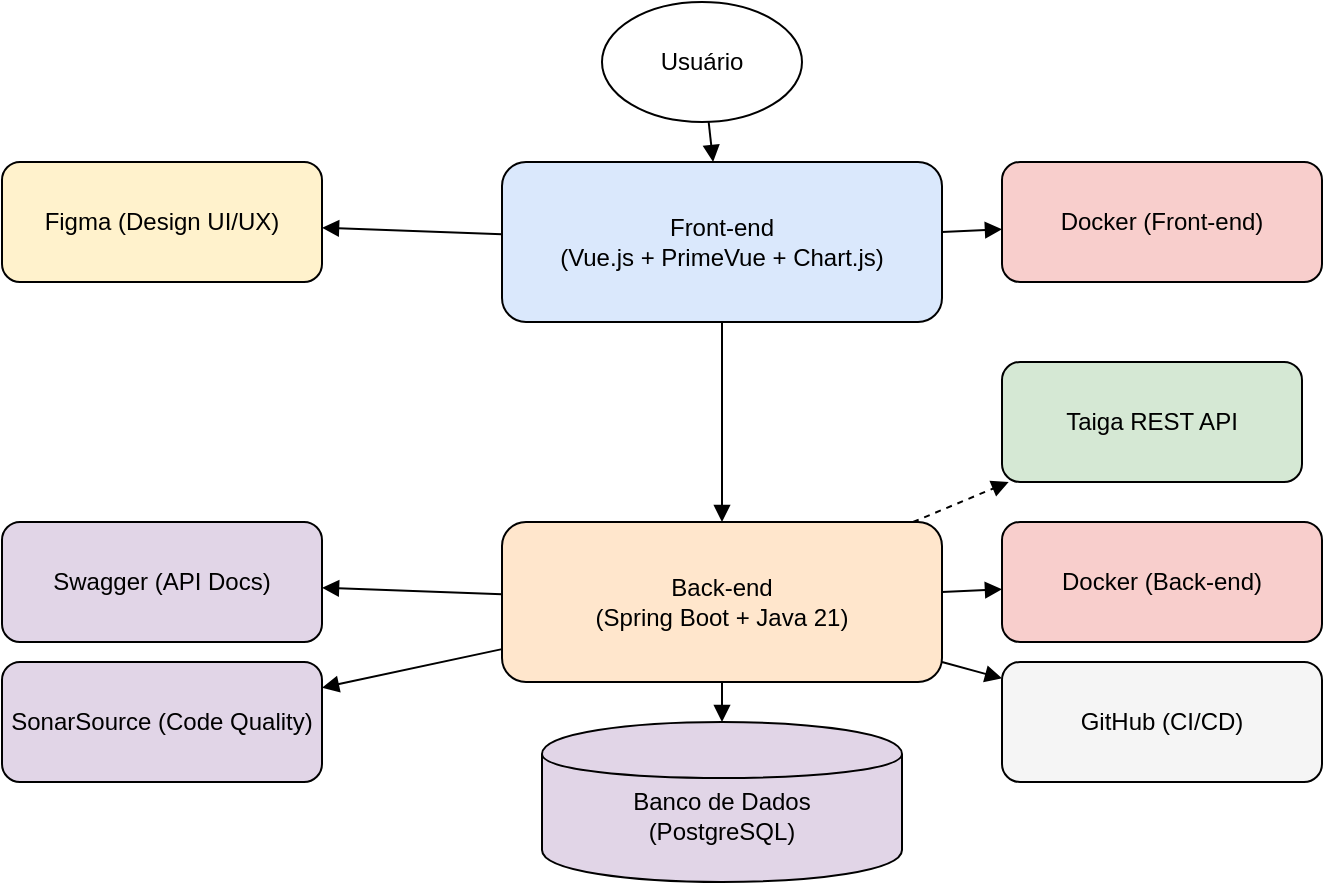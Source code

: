 <mxfile version="27.0.6">
  <diagram name="Arquitetura Vision" id="vision-diagrama">
    <mxGraphModel dx="1034" dy="570" grid="1" gridSize="10" guides="1" tooltips="1" connect="1" arrows="1" fold="1" page="1" pageScale="1" pageWidth="827" pageHeight="1169" math="0" shadow="0">
      <root>
        <mxCell id="0" />
        <mxCell id="1" parent="0" />
        <mxCell id="user" value="Usuário" style="shape=ellipse;whiteSpace=wrap;html=1;" parent="1" vertex="1">
          <mxGeometry x="400" y="20" width="100" height="60" as="geometry" />
        </mxCell>
        <mxCell id="frontend" value="Front-end&#xa;(Vue.js + PrimeVue + Chart.js)" style="shape=rectangle;rounded=1;whiteSpace=wrap;html=1;fillColor=#DAE8FC;" parent="1" vertex="1">
          <mxGeometry x="350" y="100" width="220" height="80" as="geometry" />
        </mxCell>
        <mxCell id="figma" value="Figma (Design UI/UX)" style="shape=rectangle;rounded=1;whiteSpace=wrap;html=1;fillColor=#FFF2CC;" parent="1" vertex="1">
          <mxGeometry x="100" y="100" width="160" height="60" as="geometry" />
        </mxCell>
        <mxCell id="docker_front" value="Docker (Front-end)" style="shape=rectangle;rounded=1;whiteSpace=wrap;html=1;fillColor=#F8CECC;" parent="1" vertex="1">
          <mxGeometry x="600" y="100" width="160" height="60" as="geometry" />
        </mxCell>
        <mxCell id="backend" value="Back-end&#xa;(Spring Boot + Java 21)" style="shape=rectangle;rounded=1;whiteSpace=wrap;html=1;fillColor=#FFE6CC;" parent="1" vertex="1">
          <mxGeometry x="350" y="280" width="220" height="80" as="geometry" />
        </mxCell>
        <mxCell id="docker_back" value="Docker (Back-end)" style="shape=rectangle;rounded=1;whiteSpace=wrap;html=1;fillColor=#F8CECC;" parent="1" vertex="1">
          <mxGeometry x="600" y="280" width="160" height="60" as="geometry" />
        </mxCell>
        <mxCell id="swagger" value="Swagger (API Docs)" style="shape=rectangle;rounded=1;whiteSpace=wrap;html=1;fillColor=#E1D5E7;" parent="1" vertex="1">
          <mxGeometry x="100" y="280" width="160" height="60" as="geometry" />
        </mxCell>
        <mxCell id="sonar" value="SonarSource (Code Quality)" style="shape=rectangle;rounded=1;whiteSpace=wrap;html=1;fillColor=#E1D5E7;" parent="1" vertex="1">
          <mxGeometry x="100" y="350" width="160" height="60" as="geometry" />
        </mxCell>
        <mxCell id="github" value="GitHub (CI/CD)" style="shape=rectangle;rounded=1;whiteSpace=wrap;html=1;fillColor=#F5F5F5;" parent="1" vertex="1">
          <mxGeometry x="600" y="350" width="160" height="60" as="geometry" />
        </mxCell>
        <mxCell id="db" value="&lt;div&gt;&lt;br&gt;&lt;/div&gt;&lt;div&gt;&lt;span style=&quot;background-color: transparent; color: light-dark(rgb(0, 0, 0), rgb(255, 255, 255));&quot;&gt;Banco de Dados&lt;/span&gt;&lt;/div&gt;(PostgreSQL)" style="shape=cylinder;whiteSpace=wrap;html=1;fillColor=#E1D5E7;" parent="1" vertex="1">
          <mxGeometry x="370" y="380" width="180" height="80" as="geometry" />
        </mxCell>
        <mxCell id="taiga" value="Taiga REST API" style="shape=rectangle;rounded=1;whiteSpace=wrap;html=1;fillColor=#D5E8D4;" parent="1" vertex="1">
          <mxGeometry x="600" y="200" width="150" height="60" as="geometry" />
        </mxCell>
        <mxCell id="ZTiR1um5AHAYh99iOtg9-1" style="endArrow=block;html=1;" parent="1" source="user" target="frontend" edge="1">
          <mxGeometry relative="1" as="geometry" />
        </mxCell>
        <mxCell id="ZTiR1um5AHAYh99iOtg9-2" style="endArrow=block;html=1;" parent="1" source="frontend" target="figma" edge="1">
          <mxGeometry relative="1" as="geometry" />
        </mxCell>
        <mxCell id="ZTiR1um5AHAYh99iOtg9-3" style="endArrow=block;html=1;" parent="1" source="frontend" target="docker_front" edge="1">
          <mxGeometry relative="1" as="geometry" />
        </mxCell>
        <mxCell id="ZTiR1um5AHAYh99iOtg9-4" style="endArrow=block;html=1;" parent="1" source="frontend" target="backend" edge="1">
          <mxGeometry relative="1" as="geometry" />
        </mxCell>
        <mxCell id="ZTiR1um5AHAYh99iOtg9-5" style="endArrow=block;html=1;" parent="1" source="backend" target="docker_back" edge="1">
          <mxGeometry relative="1" as="geometry" />
        </mxCell>
        <mxCell id="ZTiR1um5AHAYh99iOtg9-6" style="endArrow=block;html=1;" parent="1" source="backend" target="swagger" edge="1">
          <mxGeometry relative="1" as="geometry" />
        </mxCell>
        <mxCell id="ZTiR1um5AHAYh99iOtg9-7" style="endArrow=block;html=1;" parent="1" source="backend" target="sonar" edge="1">
          <mxGeometry relative="1" as="geometry" />
        </mxCell>
        <mxCell id="ZTiR1um5AHAYh99iOtg9-8" style="endArrow=block;html=1;" parent="1" source="backend" target="github" edge="1">
          <mxGeometry relative="1" as="geometry" />
        </mxCell>
        <mxCell id="ZTiR1um5AHAYh99iOtg9-9" style="endArrow=block;html=1;" parent="1" source="backend" target="db" edge="1">
          <mxGeometry relative="1" as="geometry" />
        </mxCell>
        <mxCell id="ZTiR1um5AHAYh99iOtg9-10" style="endArrow=block;dashed=1;html=1;" parent="1" source="backend" target="taiga" edge="1">
          <mxGeometry relative="1" as="geometry" />
        </mxCell>
      </root>
    </mxGraphModel>
  </diagram>
</mxfile>
